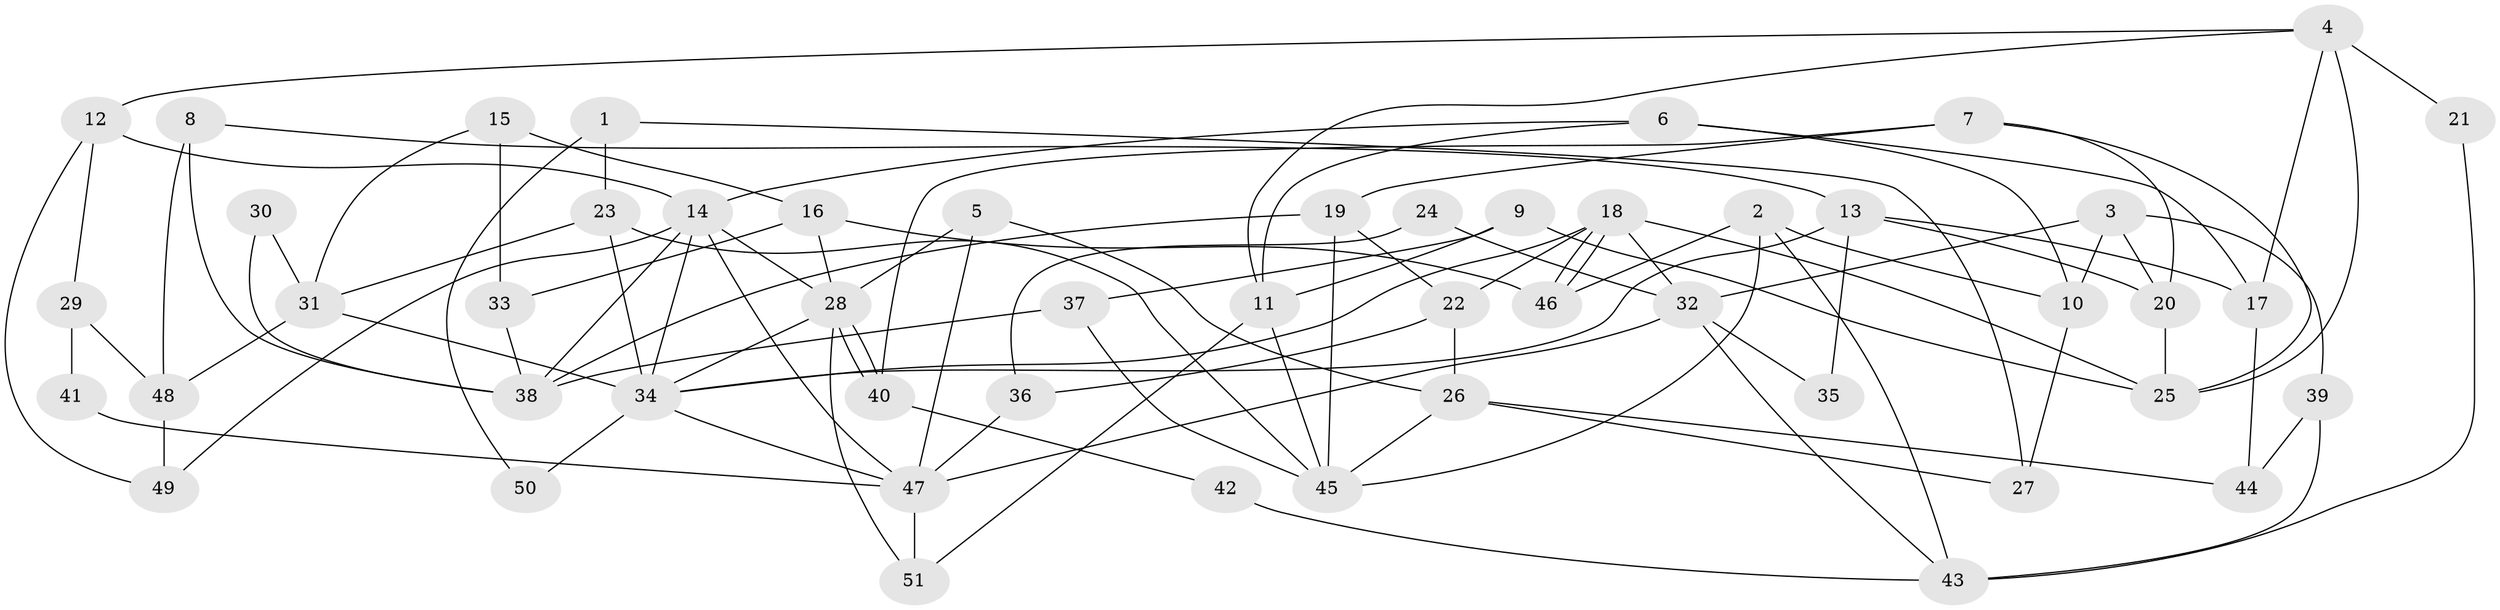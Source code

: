 // Generated by graph-tools (version 1.1) at 2025/11/02/27/25 16:11:20]
// undirected, 51 vertices, 102 edges
graph export_dot {
graph [start="1"]
  node [color=gray90,style=filled];
  1;
  2;
  3;
  4;
  5;
  6;
  7;
  8;
  9;
  10;
  11;
  12;
  13;
  14;
  15;
  16;
  17;
  18;
  19;
  20;
  21;
  22;
  23;
  24;
  25;
  26;
  27;
  28;
  29;
  30;
  31;
  32;
  33;
  34;
  35;
  36;
  37;
  38;
  39;
  40;
  41;
  42;
  43;
  44;
  45;
  46;
  47;
  48;
  49;
  50;
  51;
  1 -- 23;
  1 -- 27;
  1 -- 50;
  2 -- 46;
  2 -- 45;
  2 -- 10;
  2 -- 43;
  3 -- 39;
  3 -- 10;
  3 -- 20;
  3 -- 32;
  4 -- 25;
  4 -- 11;
  4 -- 12;
  4 -- 17;
  4 -- 21;
  5 -- 28;
  5 -- 47;
  5 -- 26;
  6 -- 14;
  6 -- 17;
  6 -- 10;
  6 -- 11;
  7 -- 20;
  7 -- 25;
  7 -- 19;
  7 -- 40;
  8 -- 38;
  8 -- 13;
  8 -- 48;
  9 -- 37;
  9 -- 11;
  9 -- 25;
  10 -- 27;
  11 -- 51;
  11 -- 45;
  12 -- 14;
  12 -- 29;
  12 -- 49;
  13 -- 20;
  13 -- 34;
  13 -- 17;
  13 -- 35;
  14 -- 47;
  14 -- 28;
  14 -- 34;
  14 -- 38;
  14 -- 49;
  15 -- 31;
  15 -- 33;
  15 -- 16;
  16 -- 28;
  16 -- 33;
  16 -- 46;
  17 -- 44;
  18 -- 34;
  18 -- 46;
  18 -- 46;
  18 -- 22;
  18 -- 25;
  18 -- 32;
  19 -- 22;
  19 -- 38;
  19 -- 45;
  20 -- 25;
  21 -- 43;
  22 -- 26;
  22 -- 36;
  23 -- 45;
  23 -- 31;
  23 -- 34;
  24 -- 32;
  24 -- 36;
  26 -- 45;
  26 -- 27;
  26 -- 44;
  28 -- 34;
  28 -- 40;
  28 -- 40;
  28 -- 51;
  29 -- 48;
  29 -- 41;
  30 -- 38;
  30 -- 31;
  31 -- 48;
  31 -- 34;
  32 -- 35;
  32 -- 43;
  32 -- 47;
  33 -- 38;
  34 -- 47;
  34 -- 50;
  36 -- 47;
  37 -- 38;
  37 -- 45;
  39 -- 43;
  39 -- 44;
  40 -- 42;
  41 -- 47;
  42 -- 43;
  47 -- 51;
  48 -- 49;
}
